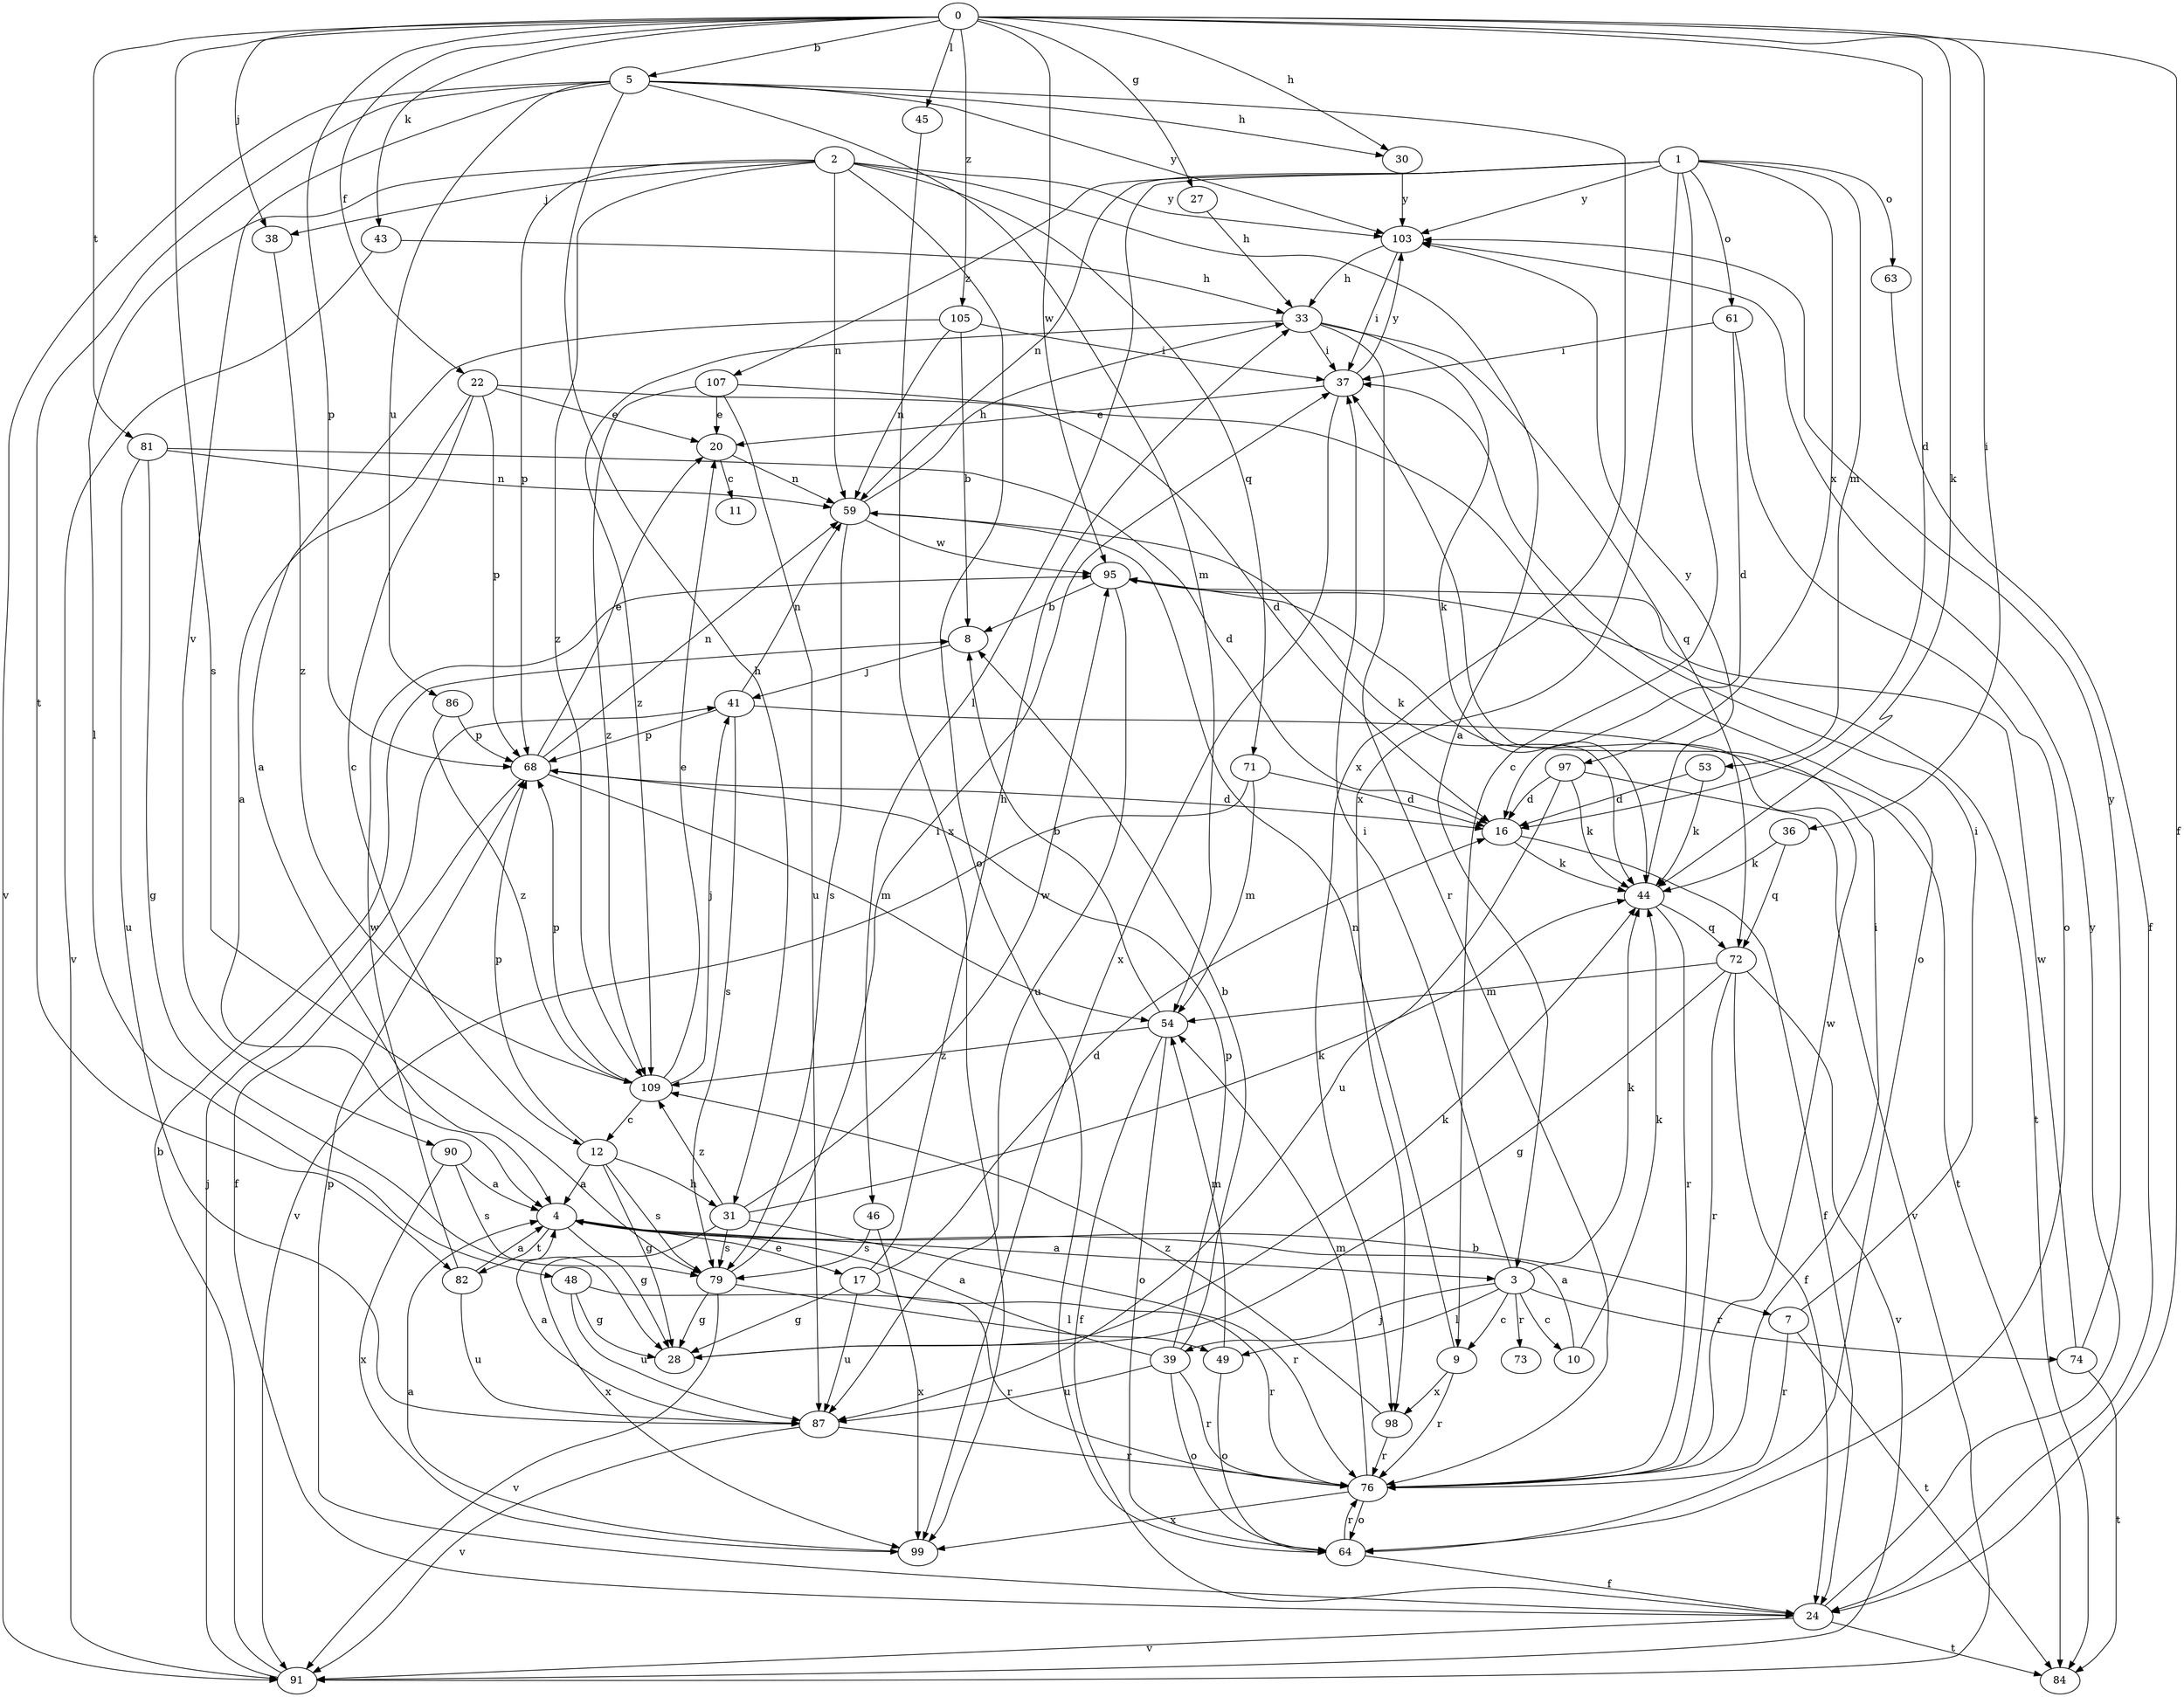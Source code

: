 strict digraph  {
0;
1;
2;
3;
4;
5;
7;
8;
9;
10;
11;
12;
16;
17;
20;
22;
24;
27;
28;
30;
31;
33;
36;
37;
38;
39;
41;
43;
44;
45;
46;
48;
49;
53;
54;
59;
61;
63;
64;
68;
71;
72;
73;
74;
76;
79;
81;
82;
84;
86;
87;
90;
91;
95;
97;
98;
99;
103;
105;
107;
109;
0 -> 5  [label=b];
0 -> 16  [label=d];
0 -> 22  [label=f];
0 -> 24  [label=f];
0 -> 27  [label=g];
0 -> 30  [label=h];
0 -> 36  [label=i];
0 -> 38  [label=j];
0 -> 43  [label=k];
0 -> 44  [label=k];
0 -> 45  [label=l];
0 -> 68  [label=p];
0 -> 79  [label=s];
0 -> 81  [label=t];
0 -> 95  [label=w];
0 -> 105  [label=z];
1 -> 9  [label=c];
1 -> 46  [label=l];
1 -> 53  [label=m];
1 -> 59  [label=n];
1 -> 61  [label=o];
1 -> 63  [label=o];
1 -> 97  [label=x];
1 -> 98  [label=x];
1 -> 103  [label=y];
1 -> 107  [label=z];
2 -> 3  [label=a];
2 -> 38  [label=j];
2 -> 48  [label=l];
2 -> 59  [label=n];
2 -> 64  [label=o];
2 -> 68  [label=p];
2 -> 71  [label=q];
2 -> 103  [label=y];
2 -> 109  [label=z];
3 -> 9  [label=c];
3 -> 10  [label=c];
3 -> 37  [label=i];
3 -> 39  [label=j];
3 -> 44  [label=k];
3 -> 49  [label=l];
3 -> 73  [label=r];
3 -> 74  [label=r];
4 -> 3  [label=a];
4 -> 7  [label=b];
4 -> 17  [label=e];
4 -> 28  [label=g];
4 -> 82  [label=t];
5 -> 30  [label=h];
5 -> 31  [label=h];
5 -> 54  [label=m];
5 -> 82  [label=t];
5 -> 86  [label=u];
5 -> 90  [label=v];
5 -> 91  [label=v];
5 -> 98  [label=x];
5 -> 103  [label=y];
7 -> 37  [label=i];
7 -> 76  [label=r];
7 -> 84  [label=t];
8 -> 41  [label=j];
9 -> 59  [label=n];
9 -> 76  [label=r];
9 -> 98  [label=x];
10 -> 4  [label=a];
10 -> 44  [label=k];
12 -> 4  [label=a];
12 -> 28  [label=g];
12 -> 31  [label=h];
12 -> 68  [label=p];
12 -> 79  [label=s];
16 -> 24  [label=f];
16 -> 44  [label=k];
17 -> 16  [label=d];
17 -> 28  [label=g];
17 -> 33  [label=h];
17 -> 76  [label=r];
17 -> 87  [label=u];
20 -> 11  [label=c];
20 -> 59  [label=n];
22 -> 4  [label=a];
22 -> 12  [label=c];
22 -> 16  [label=d];
22 -> 20  [label=e];
22 -> 68  [label=p];
24 -> 68  [label=p];
24 -> 84  [label=t];
24 -> 91  [label=v];
24 -> 103  [label=y];
27 -> 33  [label=h];
28 -> 44  [label=k];
30 -> 103  [label=y];
31 -> 44  [label=k];
31 -> 76  [label=r];
31 -> 79  [label=s];
31 -> 95  [label=w];
31 -> 99  [label=x];
31 -> 109  [label=z];
33 -> 37  [label=i];
33 -> 44  [label=k];
33 -> 72  [label=q];
33 -> 76  [label=r];
33 -> 109  [label=z];
36 -> 44  [label=k];
36 -> 72  [label=q];
37 -> 20  [label=e];
37 -> 99  [label=x];
37 -> 103  [label=y];
38 -> 109  [label=z];
39 -> 4  [label=a];
39 -> 8  [label=b];
39 -> 64  [label=o];
39 -> 68  [label=p];
39 -> 76  [label=r];
39 -> 87  [label=u];
41 -> 59  [label=n];
41 -> 68  [label=p];
41 -> 79  [label=s];
41 -> 84  [label=t];
43 -> 33  [label=h];
43 -> 91  [label=v];
44 -> 72  [label=q];
44 -> 76  [label=r];
44 -> 103  [label=y];
45 -> 99  [label=x];
46 -> 79  [label=s];
46 -> 99  [label=x];
48 -> 28  [label=g];
48 -> 76  [label=r];
48 -> 87  [label=u];
49 -> 54  [label=m];
49 -> 64  [label=o];
53 -> 16  [label=d];
53 -> 44  [label=k];
54 -> 8  [label=b];
54 -> 24  [label=f];
54 -> 64  [label=o];
54 -> 109  [label=z];
59 -> 33  [label=h];
59 -> 44  [label=k];
59 -> 79  [label=s];
59 -> 95  [label=w];
61 -> 16  [label=d];
61 -> 37  [label=i];
61 -> 64  [label=o];
63 -> 24  [label=f];
64 -> 24  [label=f];
64 -> 76  [label=r];
68 -> 16  [label=d];
68 -> 20  [label=e];
68 -> 24  [label=f];
68 -> 54  [label=m];
68 -> 59  [label=n];
71 -> 16  [label=d];
71 -> 54  [label=m];
71 -> 91  [label=v];
72 -> 24  [label=f];
72 -> 28  [label=g];
72 -> 54  [label=m];
72 -> 76  [label=r];
72 -> 91  [label=v];
74 -> 84  [label=t];
74 -> 95  [label=w];
74 -> 103  [label=y];
76 -> 37  [label=i];
76 -> 54  [label=m];
76 -> 64  [label=o];
76 -> 95  [label=w];
76 -> 99  [label=x];
79 -> 28  [label=g];
79 -> 37  [label=i];
79 -> 49  [label=l];
79 -> 91  [label=v];
81 -> 16  [label=d];
81 -> 28  [label=g];
81 -> 59  [label=n];
81 -> 87  [label=u];
82 -> 4  [label=a];
82 -> 87  [label=u];
82 -> 95  [label=w];
86 -> 68  [label=p];
86 -> 109  [label=z];
87 -> 4  [label=a];
87 -> 76  [label=r];
87 -> 91  [label=v];
90 -> 4  [label=a];
90 -> 79  [label=s];
90 -> 99  [label=x];
91 -> 8  [label=b];
91 -> 41  [label=j];
95 -> 8  [label=b];
95 -> 84  [label=t];
95 -> 87  [label=u];
97 -> 16  [label=d];
97 -> 44  [label=k];
97 -> 87  [label=u];
97 -> 91  [label=v];
98 -> 76  [label=r];
98 -> 109  [label=z];
99 -> 4  [label=a];
103 -> 33  [label=h];
103 -> 37  [label=i];
105 -> 4  [label=a];
105 -> 8  [label=b];
105 -> 37  [label=i];
105 -> 59  [label=n];
107 -> 20  [label=e];
107 -> 64  [label=o];
107 -> 87  [label=u];
107 -> 109  [label=z];
109 -> 12  [label=c];
109 -> 20  [label=e];
109 -> 41  [label=j];
109 -> 68  [label=p];
}
